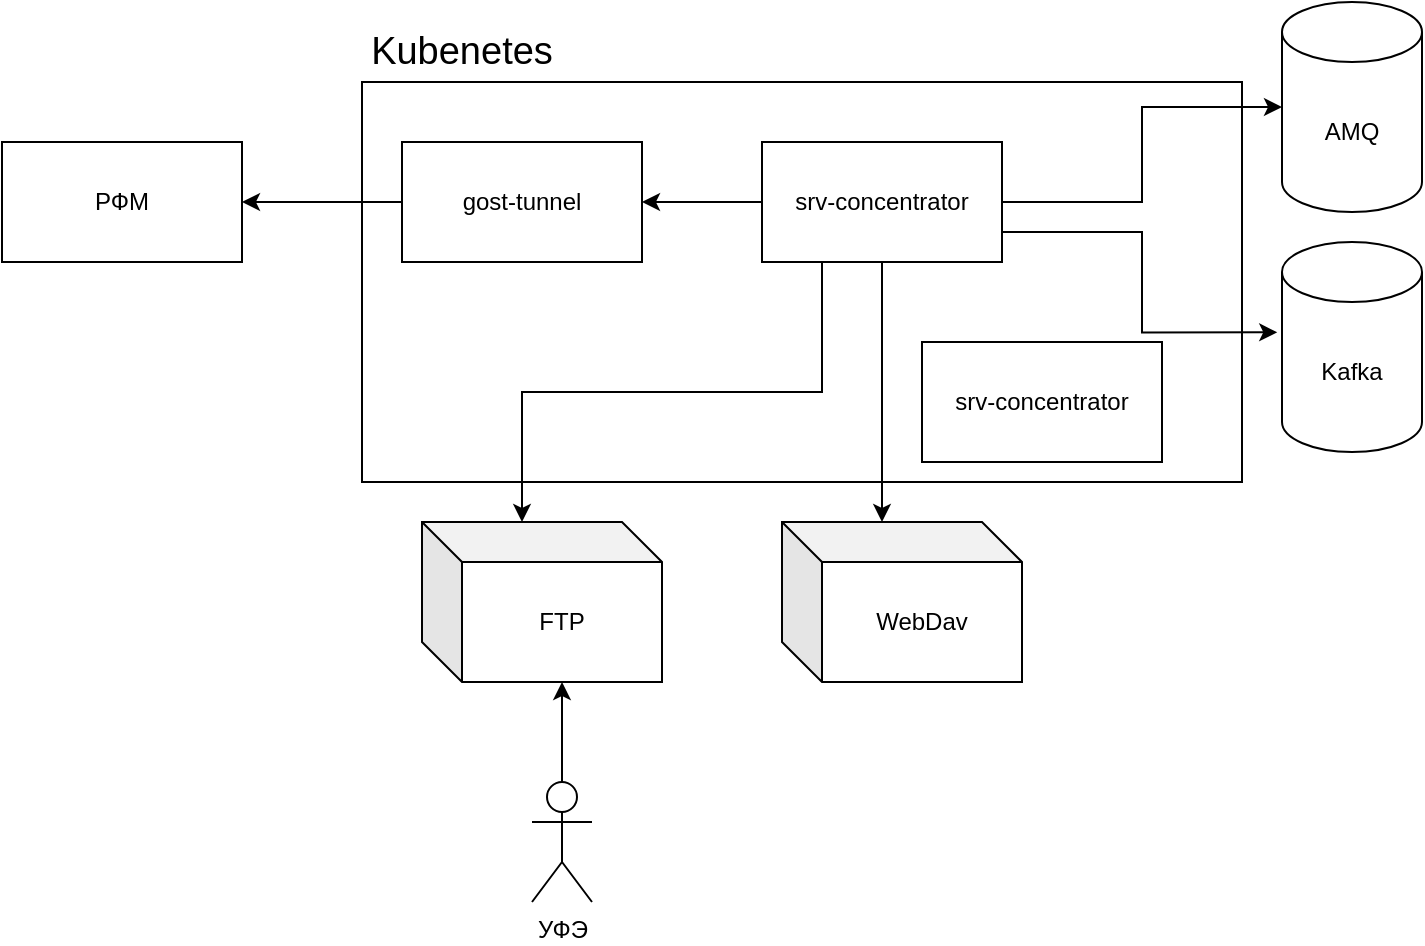 <mxfile version="24.2.1" type="github">
  <diagram name="Page-1" id="74b105a0-9070-1c63-61bc-23e55f88626e">
    <mxGraphModel dx="1050" dy="530" grid="1" gridSize="10" guides="1" tooltips="1" connect="1" arrows="1" fold="1" page="1" pageScale="1.5" pageWidth="1169" pageHeight="826" background="none" math="0" shadow="0">
      <root>
        <mxCell id="0" style=";html=1;" />
        <mxCell id="1" style=";html=1;" parent="0" />
        <mxCell id="Ga8FxlPgCsqWeBYcX11e-3" value="" style="rounded=0;whiteSpace=wrap;html=1;" vertex="1" parent="1">
          <mxGeometry x="430" y="720" width="440" height="200" as="geometry" />
        </mxCell>
        <mxCell id="Ga8FxlPgCsqWeBYcX11e-6" value="&lt;font style=&quot;font-size: 19px;&quot;&gt;Kubenetes&lt;/font&gt;" style="text;html=1;align=center;verticalAlign=middle;whiteSpace=wrap;rounded=0;fontSize=14;" vertex="1" parent="1">
          <mxGeometry x="410" y="680" width="140" height="50" as="geometry" />
        </mxCell>
        <mxCell id="Ga8FxlPgCsqWeBYcX11e-11" style="edgeStyle=orthogonalEdgeStyle;rounded=0;orthogonalLoop=1;jettySize=auto;html=1;exitX=0;exitY=0.5;exitDx=0;exitDy=0;entryX=1;entryY=0.5;entryDx=0;entryDy=0;" edge="1" parent="1" source="Ga8FxlPgCsqWeBYcX11e-7" target="Ga8FxlPgCsqWeBYcX11e-10">
          <mxGeometry relative="1" as="geometry" />
        </mxCell>
        <mxCell id="Ga8FxlPgCsqWeBYcX11e-7" value="gost-tunnel" style="rounded=0;whiteSpace=wrap;html=1;" vertex="1" parent="1">
          <mxGeometry x="450" y="750" width="120" height="60" as="geometry" />
        </mxCell>
        <mxCell id="Ga8FxlPgCsqWeBYcX11e-9" style="edgeStyle=orthogonalEdgeStyle;rounded=0;orthogonalLoop=1;jettySize=auto;html=1;exitX=0;exitY=0.5;exitDx=0;exitDy=0;entryX=1;entryY=0.5;entryDx=0;entryDy=0;" edge="1" parent="1" source="Ga8FxlPgCsqWeBYcX11e-8" target="Ga8FxlPgCsqWeBYcX11e-7">
          <mxGeometry relative="1" as="geometry" />
        </mxCell>
        <mxCell id="Ga8FxlPgCsqWeBYcX11e-8" value="srv-concentrator" style="rounded=0;whiteSpace=wrap;html=1;" vertex="1" parent="1">
          <mxGeometry x="630" y="750" width="120" height="60" as="geometry" />
        </mxCell>
        <mxCell id="Ga8FxlPgCsqWeBYcX11e-10" value="РФМ" style="rounded=0;whiteSpace=wrap;html=1;" vertex="1" parent="1">
          <mxGeometry x="250" y="750" width="120" height="60" as="geometry" />
        </mxCell>
        <mxCell id="Ga8FxlPgCsqWeBYcX11e-12" value="AMQ" style="shape=cylinder3;whiteSpace=wrap;html=1;boundedLbl=1;backgroundOutline=1;size=15;" vertex="1" parent="1">
          <mxGeometry x="890" y="680" width="70" height="105" as="geometry" />
        </mxCell>
        <mxCell id="Ga8FxlPgCsqWeBYcX11e-14" value="WebDav" style="shape=cube;whiteSpace=wrap;html=1;boundedLbl=1;backgroundOutline=1;darkOpacity=0.05;darkOpacity2=0.1;" vertex="1" parent="1">
          <mxGeometry x="640" y="940" width="120" height="80" as="geometry" />
        </mxCell>
        <mxCell id="Ga8FxlPgCsqWeBYcX11e-15" value="FTP" style="shape=cube;whiteSpace=wrap;html=1;boundedLbl=1;backgroundOutline=1;darkOpacity=0.05;darkOpacity2=0.1;" vertex="1" parent="1">
          <mxGeometry x="460" y="940" width="120" height="80" as="geometry" />
        </mxCell>
        <mxCell id="Ga8FxlPgCsqWeBYcX11e-16" style="edgeStyle=orthogonalEdgeStyle;rounded=0;orthogonalLoop=1;jettySize=auto;html=1;exitX=0.5;exitY=1;exitDx=0;exitDy=0;entryX=0;entryY=0;entryDx=50;entryDy=0;entryPerimeter=0;" edge="1" parent="1" source="Ga8FxlPgCsqWeBYcX11e-8" target="Ga8FxlPgCsqWeBYcX11e-14">
          <mxGeometry relative="1" as="geometry" />
        </mxCell>
        <mxCell id="Ga8FxlPgCsqWeBYcX11e-17" style="edgeStyle=orthogonalEdgeStyle;rounded=0;orthogonalLoop=1;jettySize=auto;html=1;exitX=0.25;exitY=1;exitDx=0;exitDy=0;entryX=0;entryY=0;entryDx=50;entryDy=0;entryPerimeter=0;" edge="1" parent="1" source="Ga8FxlPgCsqWeBYcX11e-8" target="Ga8FxlPgCsqWeBYcX11e-15">
          <mxGeometry relative="1" as="geometry" />
        </mxCell>
        <mxCell id="Ga8FxlPgCsqWeBYcX11e-18" style="edgeStyle=orthogonalEdgeStyle;rounded=0;orthogonalLoop=1;jettySize=auto;html=1;exitX=1;exitY=0.5;exitDx=0;exitDy=0;entryX=0;entryY=0.5;entryDx=0;entryDy=0;entryPerimeter=0;" edge="1" parent="1" source="Ga8FxlPgCsqWeBYcX11e-8" target="Ga8FxlPgCsqWeBYcX11e-12">
          <mxGeometry relative="1" as="geometry" />
        </mxCell>
        <mxCell id="Ga8FxlPgCsqWeBYcX11e-20" value="srv-concentrator" style="rounded=0;whiteSpace=wrap;html=1;" vertex="1" parent="1">
          <mxGeometry x="710" y="850" width="120" height="60" as="geometry" />
        </mxCell>
        <mxCell id="Ga8FxlPgCsqWeBYcX11e-21" value="УФЭ" style="shape=umlActor;verticalLabelPosition=bottom;verticalAlign=top;html=1;outlineConnect=0;" vertex="1" parent="1">
          <mxGeometry x="515" y="1070" width="30" height="60" as="geometry" />
        </mxCell>
        <mxCell id="Ga8FxlPgCsqWeBYcX11e-22" style="edgeStyle=orthogonalEdgeStyle;rounded=0;orthogonalLoop=1;jettySize=auto;html=1;exitX=0.5;exitY=0;exitDx=0;exitDy=0;exitPerimeter=0;entryX=0;entryY=0;entryDx=70;entryDy=80;entryPerimeter=0;" edge="1" parent="1" source="Ga8FxlPgCsqWeBYcX11e-21" target="Ga8FxlPgCsqWeBYcX11e-15">
          <mxGeometry relative="1" as="geometry" />
        </mxCell>
        <mxCell id="Ga8FxlPgCsqWeBYcX11e-24" style="edgeStyle=orthogonalEdgeStyle;rounded=0;orthogonalLoop=1;jettySize=auto;html=1;exitX=1;exitY=0.75;exitDx=0;exitDy=0;entryX=-0.034;entryY=0.43;entryDx=0;entryDy=0;entryPerimeter=0;" edge="1" parent="1" source="Ga8FxlPgCsqWeBYcX11e-8" target="Ga8FxlPgCsqWeBYcX11e-25">
          <mxGeometry relative="1" as="geometry">
            <mxPoint x="890" y="840" as="targetPoint" />
          </mxGeometry>
        </mxCell>
        <mxCell id="Ga8FxlPgCsqWeBYcX11e-25" value="Kafka" style="shape=cylinder3;whiteSpace=wrap;html=1;boundedLbl=1;backgroundOutline=1;size=15;" vertex="1" parent="1">
          <mxGeometry x="890" y="800" width="70" height="105" as="geometry" />
        </mxCell>
      </root>
    </mxGraphModel>
  </diagram>
</mxfile>
